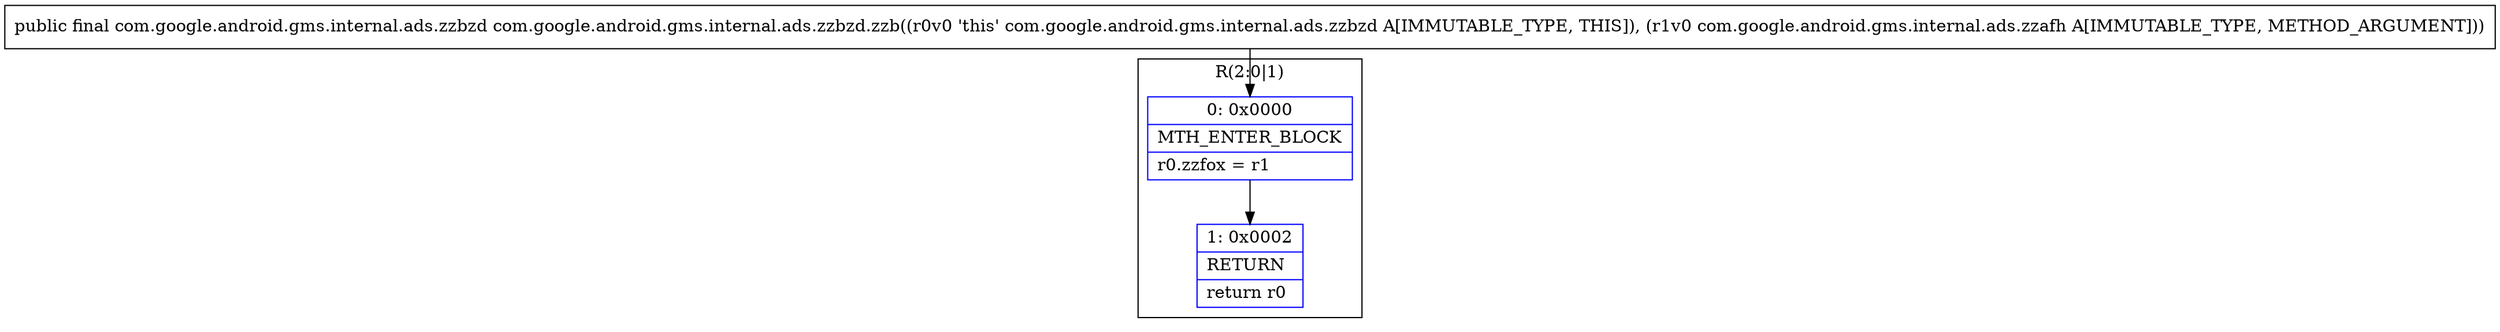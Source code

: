 digraph "CFG forcom.google.android.gms.internal.ads.zzbzd.zzb(Lcom\/google\/android\/gms\/internal\/ads\/zzafh;)Lcom\/google\/android\/gms\/internal\/ads\/zzbzd;" {
subgraph cluster_Region_1045369487 {
label = "R(2:0|1)";
node [shape=record,color=blue];
Node_0 [shape=record,label="{0\:\ 0x0000|MTH_ENTER_BLOCK\l|r0.zzfox = r1\l}"];
Node_1 [shape=record,label="{1\:\ 0x0002|RETURN\l|return r0\l}"];
}
MethodNode[shape=record,label="{public final com.google.android.gms.internal.ads.zzbzd com.google.android.gms.internal.ads.zzbzd.zzb((r0v0 'this' com.google.android.gms.internal.ads.zzbzd A[IMMUTABLE_TYPE, THIS]), (r1v0 com.google.android.gms.internal.ads.zzafh A[IMMUTABLE_TYPE, METHOD_ARGUMENT])) }"];
MethodNode -> Node_0;
Node_0 -> Node_1;
}

